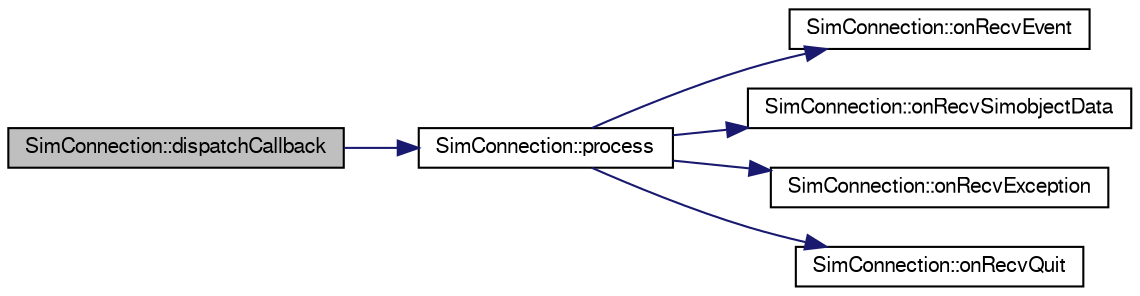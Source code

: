 digraph "SimConnection::dispatchCallback"
{
  bgcolor="transparent";
  edge [fontname="FreeSans",fontsize="10",labelfontname="FreeSans",labelfontsize="10"];
  node [fontname="FreeSans",fontsize="10",shape=record];
  rankdir="LR";
  Node1 [label="SimConnection::dispatchCallback",height=0.2,width=0.4,color="black", fillcolor="grey75", style="filled" fontcolor="black"];
  Node1 -> Node2 [color="midnightblue",fontsize="10",style="solid",fontname="FreeSans"];
  Node2 [label="SimConnection::process",height=0.2,width=0.4,color="black",URL="$classSimConnection.html#a844284a373277064526dfafbd99bde5d"];
  Node2 -> Node3 [color="midnightblue",fontsize="10",style="solid",fontname="FreeSans"];
  Node3 [label="SimConnection::onRecvEvent",height=0.2,width=0.4,color="black",URL="$classSimConnection.html#afbb53f882a2c6f5f53696b560af9170d"];
  Node2 -> Node4 [color="midnightblue",fontsize="10",style="solid",fontname="FreeSans"];
  Node4 [label="SimConnection::onRecvSimobjectData",height=0.2,width=0.4,color="black",URL="$classSimConnection.html#afccf33344d2a799943d402125ea3f7cc"];
  Node2 -> Node5 [color="midnightblue",fontsize="10",style="solid",fontname="FreeSans"];
  Node5 [label="SimConnection::onRecvException",height=0.2,width=0.4,color="black",URL="$classSimConnection.html#a4706c2f4c1ca5b978623204c1b427d22"];
  Node2 -> Node6 [color="midnightblue",fontsize="10",style="solid",fontname="FreeSans"];
  Node6 [label="SimConnection::onRecvQuit",height=0.2,width=0.4,color="black",URL="$classSimConnection.html#ac79a4977645b75c7af836daa22c3d35c"];
}
